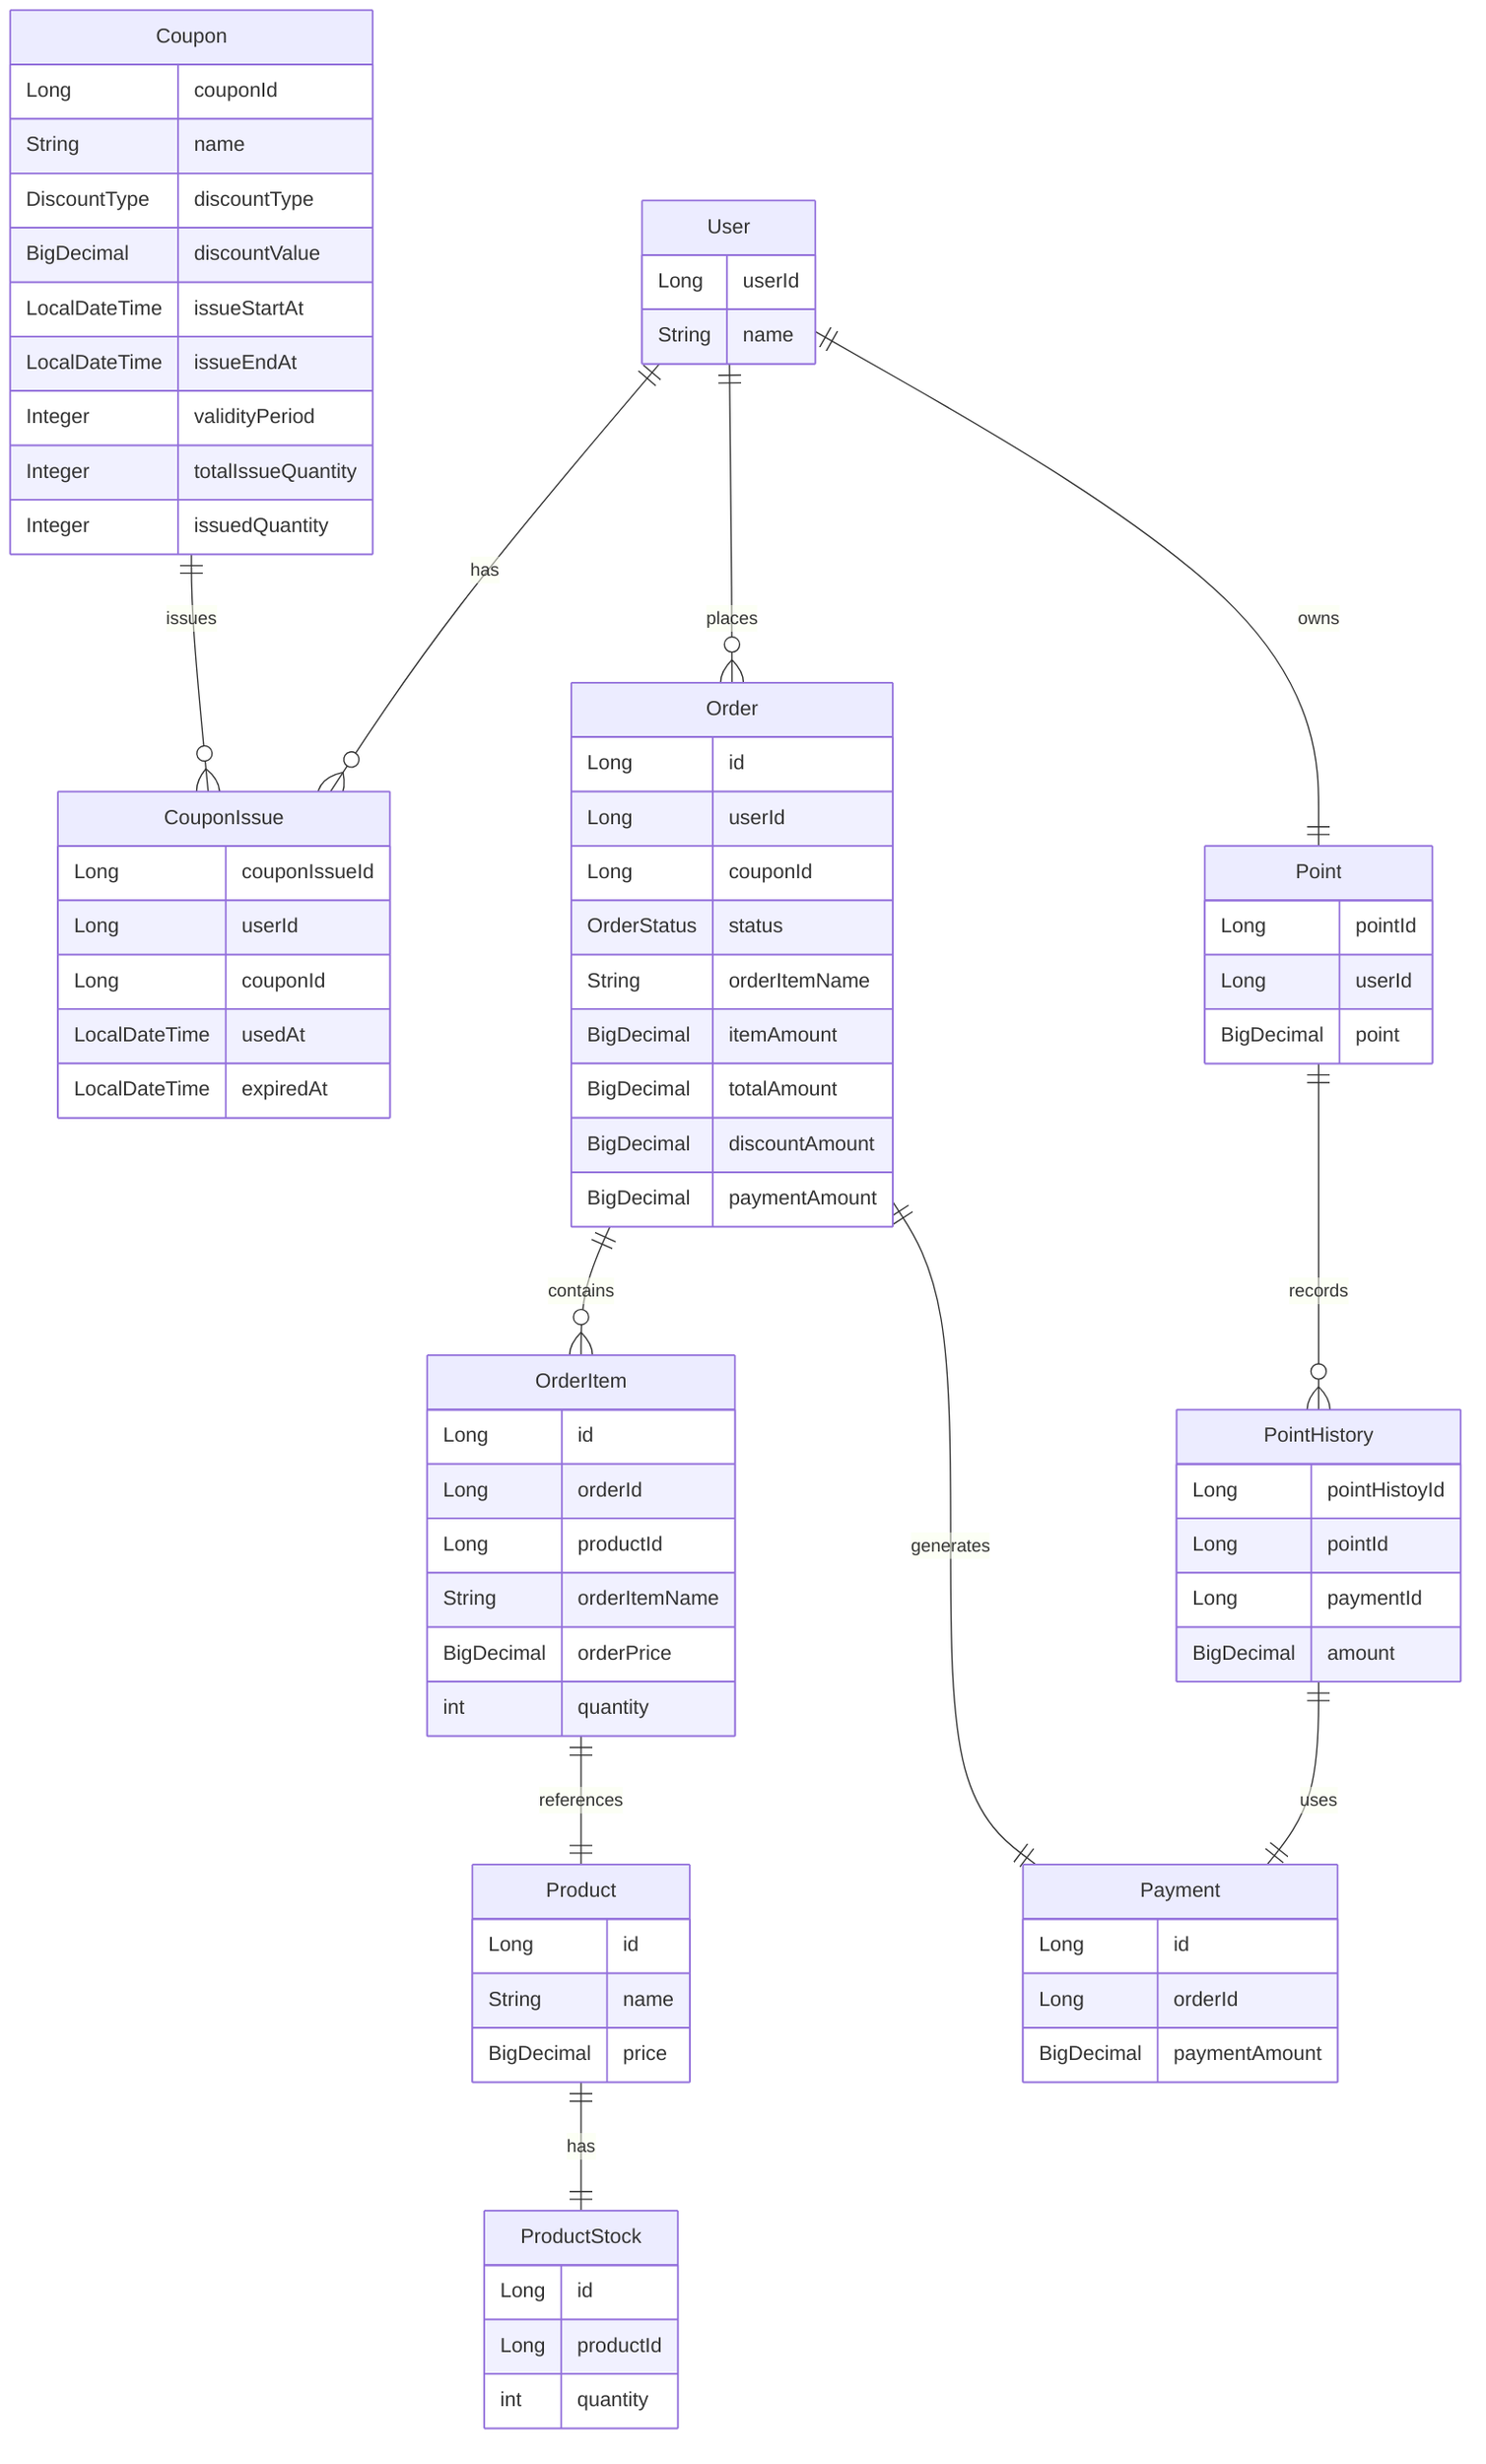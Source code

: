 erDiagram
    User ||--o{ CouponIssue : has
    User ||--o{ Order : places
    User ||--|| Point : owns
    Coupon ||--o{ CouponIssue : issues
    Order ||--o{ OrderItem : contains
    OrderItem ||--|| Product : references
    Product ||--|| ProductStock : has
    Point ||--o{ PointHistory : records
    PointHistory ||--|| Payment : uses
    Order ||--|| Payment : generates

    User {
        Long userId
        String name
    }

    Coupon {
        Long couponId
        String name
        DiscountType discountType
        BigDecimal discountValue
        LocalDateTime issueStartAt
        LocalDateTime issueEndAt
        Integer validityPeriod
        Integer totalIssueQuantity
        Integer issuedQuantity
    }

    CouponIssue {
        Long couponIssueId
        Long userId
        Long couponId
        LocalDateTime usedAt
        LocalDateTime expiredAt
    }

    Order {
        Long id
        Long userId
        Long couponId
        OrderStatus status
        String orderItemName
        BigDecimal itemAmount
        BigDecimal totalAmount
        BigDecimal discountAmount
        BigDecimal paymentAmount
    }

    OrderItem {
        Long id
        Long orderId
        Long productId
        String orderItemName
        BigDecimal orderPrice
        int quantity
    }

    Product {
        Long id
        String name
        BigDecimal price
    }

    ProductStock {
        Long id
        Long productId
        int quantity
    }

    Payment {
        Long id
        Long orderId
        BigDecimal paymentAmount
    }

    Point {
        Long pointId
        Long userId
        BigDecimal point
    }

    PointHistory {
        Long pointHistoyId
        Long pointId
        Long paymentId
        BigDecimal amount
    }